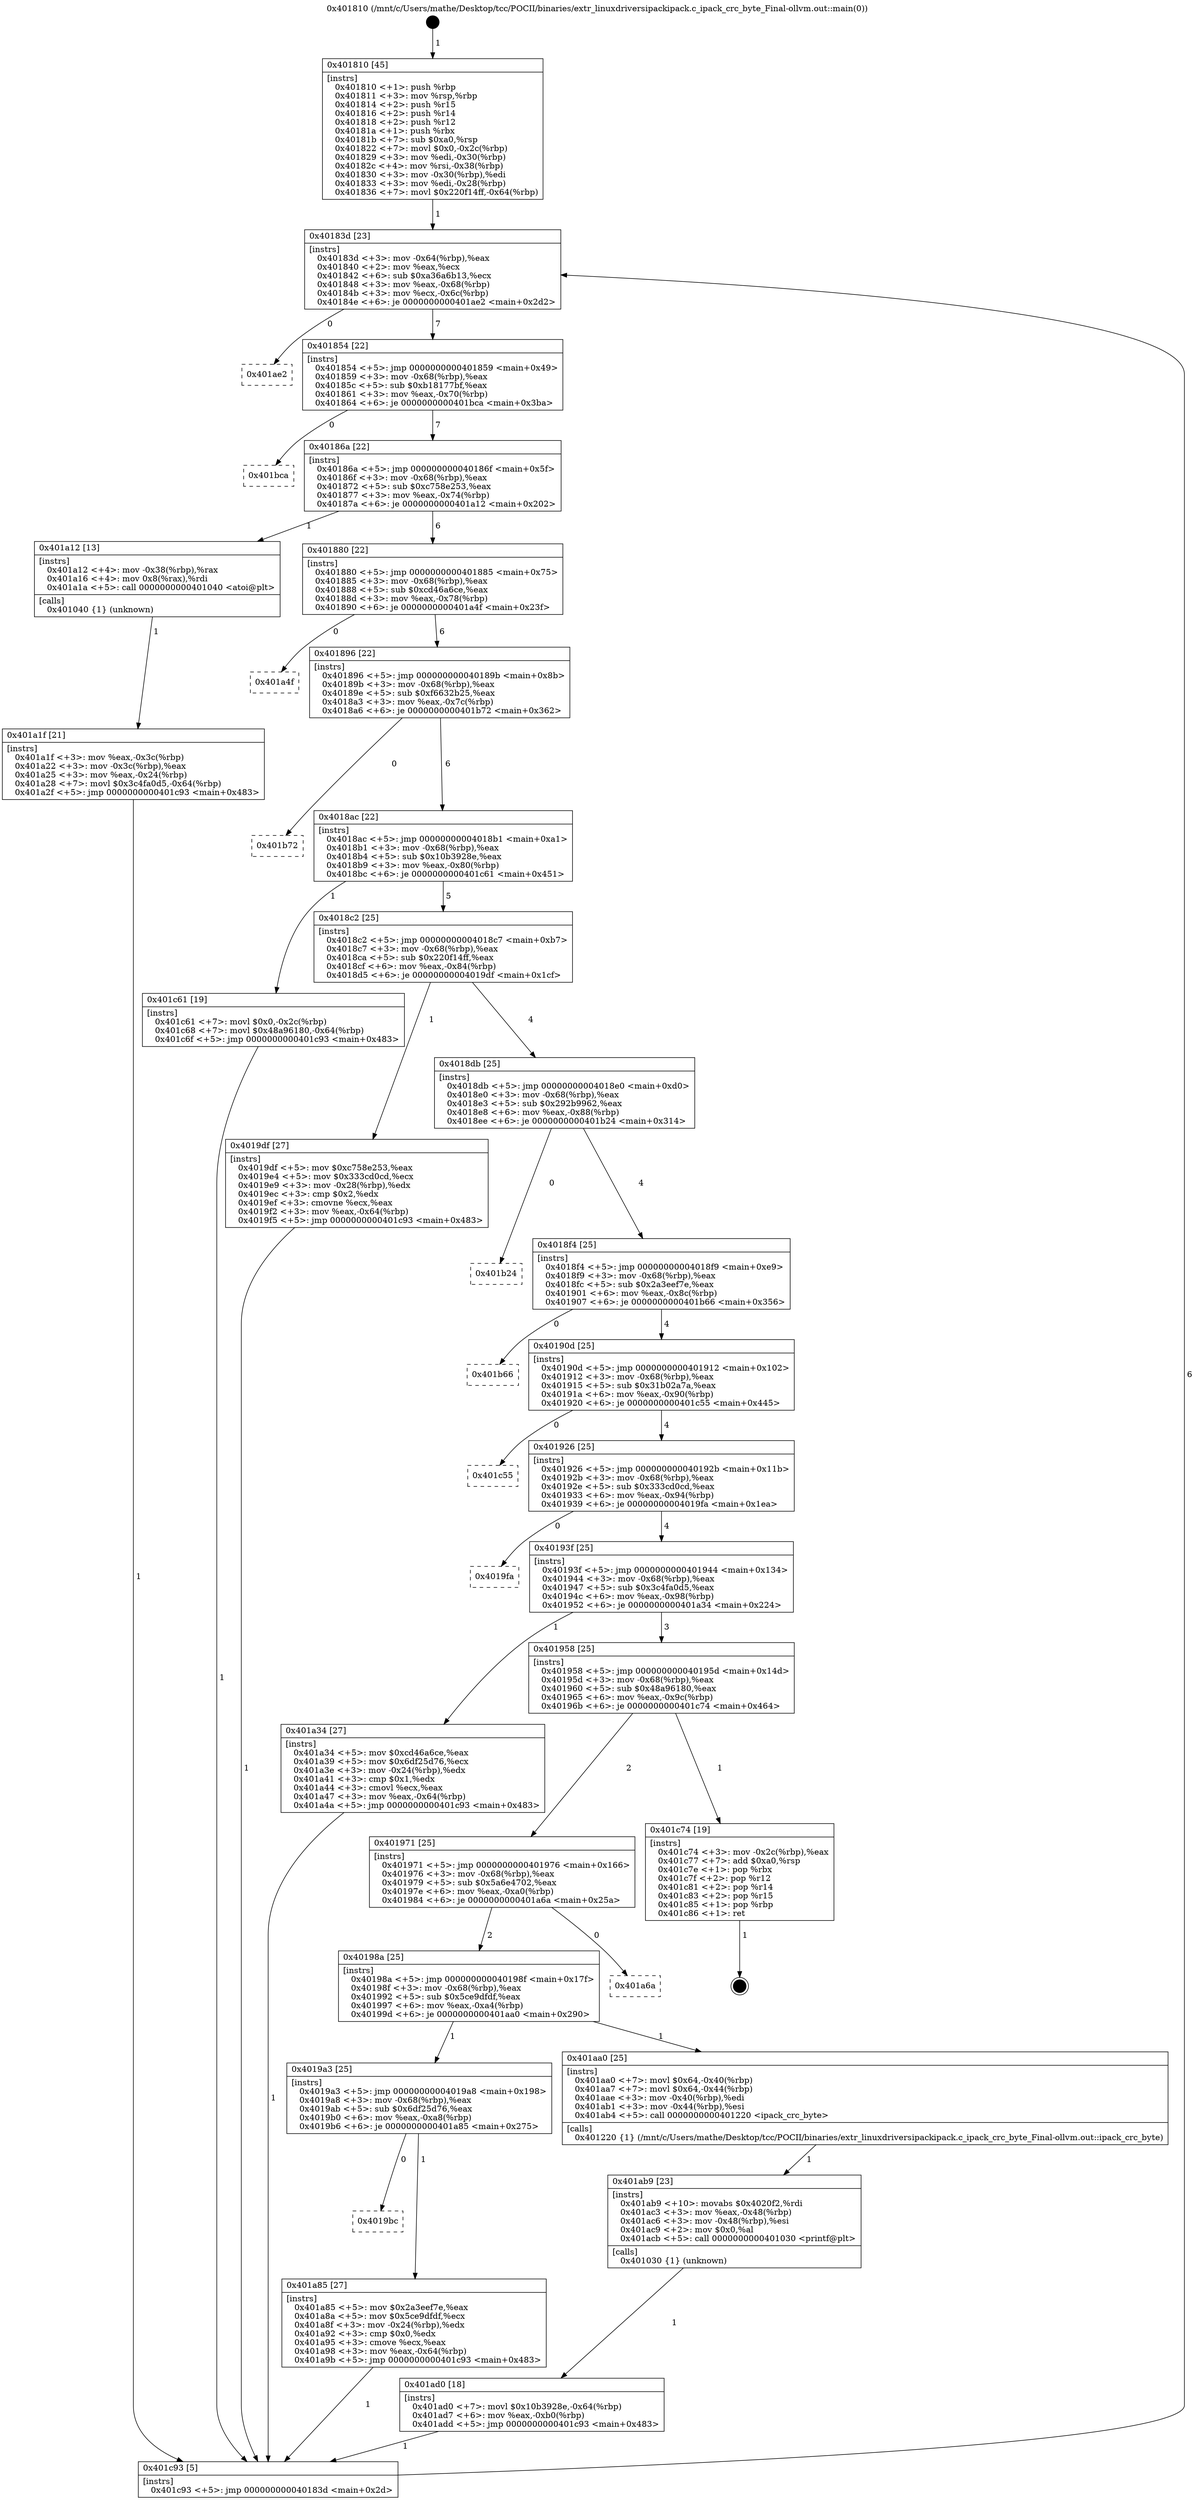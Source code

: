 digraph "0x401810" {
  label = "0x401810 (/mnt/c/Users/mathe/Desktop/tcc/POCII/binaries/extr_linuxdriversipackipack.c_ipack_crc_byte_Final-ollvm.out::main(0))"
  labelloc = "t"
  node[shape=record]

  Entry [label="",width=0.3,height=0.3,shape=circle,fillcolor=black,style=filled]
  "0x40183d" [label="{
     0x40183d [23]\l
     | [instrs]\l
     &nbsp;&nbsp;0x40183d \<+3\>: mov -0x64(%rbp),%eax\l
     &nbsp;&nbsp;0x401840 \<+2\>: mov %eax,%ecx\l
     &nbsp;&nbsp;0x401842 \<+6\>: sub $0xa36a6b13,%ecx\l
     &nbsp;&nbsp;0x401848 \<+3\>: mov %eax,-0x68(%rbp)\l
     &nbsp;&nbsp;0x40184b \<+3\>: mov %ecx,-0x6c(%rbp)\l
     &nbsp;&nbsp;0x40184e \<+6\>: je 0000000000401ae2 \<main+0x2d2\>\l
  }"]
  "0x401ae2" [label="{
     0x401ae2\l
  }", style=dashed]
  "0x401854" [label="{
     0x401854 [22]\l
     | [instrs]\l
     &nbsp;&nbsp;0x401854 \<+5\>: jmp 0000000000401859 \<main+0x49\>\l
     &nbsp;&nbsp;0x401859 \<+3\>: mov -0x68(%rbp),%eax\l
     &nbsp;&nbsp;0x40185c \<+5\>: sub $0xb18177bf,%eax\l
     &nbsp;&nbsp;0x401861 \<+3\>: mov %eax,-0x70(%rbp)\l
     &nbsp;&nbsp;0x401864 \<+6\>: je 0000000000401bca \<main+0x3ba\>\l
  }"]
  Exit [label="",width=0.3,height=0.3,shape=circle,fillcolor=black,style=filled,peripheries=2]
  "0x401bca" [label="{
     0x401bca\l
  }", style=dashed]
  "0x40186a" [label="{
     0x40186a [22]\l
     | [instrs]\l
     &nbsp;&nbsp;0x40186a \<+5\>: jmp 000000000040186f \<main+0x5f\>\l
     &nbsp;&nbsp;0x40186f \<+3\>: mov -0x68(%rbp),%eax\l
     &nbsp;&nbsp;0x401872 \<+5\>: sub $0xc758e253,%eax\l
     &nbsp;&nbsp;0x401877 \<+3\>: mov %eax,-0x74(%rbp)\l
     &nbsp;&nbsp;0x40187a \<+6\>: je 0000000000401a12 \<main+0x202\>\l
  }"]
  "0x401ad0" [label="{
     0x401ad0 [18]\l
     | [instrs]\l
     &nbsp;&nbsp;0x401ad0 \<+7\>: movl $0x10b3928e,-0x64(%rbp)\l
     &nbsp;&nbsp;0x401ad7 \<+6\>: mov %eax,-0xb0(%rbp)\l
     &nbsp;&nbsp;0x401add \<+5\>: jmp 0000000000401c93 \<main+0x483\>\l
  }"]
  "0x401a12" [label="{
     0x401a12 [13]\l
     | [instrs]\l
     &nbsp;&nbsp;0x401a12 \<+4\>: mov -0x38(%rbp),%rax\l
     &nbsp;&nbsp;0x401a16 \<+4\>: mov 0x8(%rax),%rdi\l
     &nbsp;&nbsp;0x401a1a \<+5\>: call 0000000000401040 \<atoi@plt\>\l
     | [calls]\l
     &nbsp;&nbsp;0x401040 \{1\} (unknown)\l
  }"]
  "0x401880" [label="{
     0x401880 [22]\l
     | [instrs]\l
     &nbsp;&nbsp;0x401880 \<+5\>: jmp 0000000000401885 \<main+0x75\>\l
     &nbsp;&nbsp;0x401885 \<+3\>: mov -0x68(%rbp),%eax\l
     &nbsp;&nbsp;0x401888 \<+5\>: sub $0xcd46a6ce,%eax\l
     &nbsp;&nbsp;0x40188d \<+3\>: mov %eax,-0x78(%rbp)\l
     &nbsp;&nbsp;0x401890 \<+6\>: je 0000000000401a4f \<main+0x23f\>\l
  }"]
  "0x401ab9" [label="{
     0x401ab9 [23]\l
     | [instrs]\l
     &nbsp;&nbsp;0x401ab9 \<+10\>: movabs $0x4020f2,%rdi\l
     &nbsp;&nbsp;0x401ac3 \<+3\>: mov %eax,-0x48(%rbp)\l
     &nbsp;&nbsp;0x401ac6 \<+3\>: mov -0x48(%rbp),%esi\l
     &nbsp;&nbsp;0x401ac9 \<+2\>: mov $0x0,%al\l
     &nbsp;&nbsp;0x401acb \<+5\>: call 0000000000401030 \<printf@plt\>\l
     | [calls]\l
     &nbsp;&nbsp;0x401030 \{1\} (unknown)\l
  }"]
  "0x401a4f" [label="{
     0x401a4f\l
  }", style=dashed]
  "0x401896" [label="{
     0x401896 [22]\l
     | [instrs]\l
     &nbsp;&nbsp;0x401896 \<+5\>: jmp 000000000040189b \<main+0x8b\>\l
     &nbsp;&nbsp;0x40189b \<+3\>: mov -0x68(%rbp),%eax\l
     &nbsp;&nbsp;0x40189e \<+5\>: sub $0xf6632b25,%eax\l
     &nbsp;&nbsp;0x4018a3 \<+3\>: mov %eax,-0x7c(%rbp)\l
     &nbsp;&nbsp;0x4018a6 \<+6\>: je 0000000000401b72 \<main+0x362\>\l
  }"]
  "0x4019bc" [label="{
     0x4019bc\l
  }", style=dashed]
  "0x401b72" [label="{
     0x401b72\l
  }", style=dashed]
  "0x4018ac" [label="{
     0x4018ac [22]\l
     | [instrs]\l
     &nbsp;&nbsp;0x4018ac \<+5\>: jmp 00000000004018b1 \<main+0xa1\>\l
     &nbsp;&nbsp;0x4018b1 \<+3\>: mov -0x68(%rbp),%eax\l
     &nbsp;&nbsp;0x4018b4 \<+5\>: sub $0x10b3928e,%eax\l
     &nbsp;&nbsp;0x4018b9 \<+3\>: mov %eax,-0x80(%rbp)\l
     &nbsp;&nbsp;0x4018bc \<+6\>: je 0000000000401c61 \<main+0x451\>\l
  }"]
  "0x401a85" [label="{
     0x401a85 [27]\l
     | [instrs]\l
     &nbsp;&nbsp;0x401a85 \<+5\>: mov $0x2a3eef7e,%eax\l
     &nbsp;&nbsp;0x401a8a \<+5\>: mov $0x5ce9dfdf,%ecx\l
     &nbsp;&nbsp;0x401a8f \<+3\>: mov -0x24(%rbp),%edx\l
     &nbsp;&nbsp;0x401a92 \<+3\>: cmp $0x0,%edx\l
     &nbsp;&nbsp;0x401a95 \<+3\>: cmove %ecx,%eax\l
     &nbsp;&nbsp;0x401a98 \<+3\>: mov %eax,-0x64(%rbp)\l
     &nbsp;&nbsp;0x401a9b \<+5\>: jmp 0000000000401c93 \<main+0x483\>\l
  }"]
  "0x401c61" [label="{
     0x401c61 [19]\l
     | [instrs]\l
     &nbsp;&nbsp;0x401c61 \<+7\>: movl $0x0,-0x2c(%rbp)\l
     &nbsp;&nbsp;0x401c68 \<+7\>: movl $0x48a96180,-0x64(%rbp)\l
     &nbsp;&nbsp;0x401c6f \<+5\>: jmp 0000000000401c93 \<main+0x483\>\l
  }"]
  "0x4018c2" [label="{
     0x4018c2 [25]\l
     | [instrs]\l
     &nbsp;&nbsp;0x4018c2 \<+5\>: jmp 00000000004018c7 \<main+0xb7\>\l
     &nbsp;&nbsp;0x4018c7 \<+3\>: mov -0x68(%rbp),%eax\l
     &nbsp;&nbsp;0x4018ca \<+5\>: sub $0x220f14ff,%eax\l
     &nbsp;&nbsp;0x4018cf \<+6\>: mov %eax,-0x84(%rbp)\l
     &nbsp;&nbsp;0x4018d5 \<+6\>: je 00000000004019df \<main+0x1cf\>\l
  }"]
  "0x4019a3" [label="{
     0x4019a3 [25]\l
     | [instrs]\l
     &nbsp;&nbsp;0x4019a3 \<+5\>: jmp 00000000004019a8 \<main+0x198\>\l
     &nbsp;&nbsp;0x4019a8 \<+3\>: mov -0x68(%rbp),%eax\l
     &nbsp;&nbsp;0x4019ab \<+5\>: sub $0x6df25d76,%eax\l
     &nbsp;&nbsp;0x4019b0 \<+6\>: mov %eax,-0xa8(%rbp)\l
     &nbsp;&nbsp;0x4019b6 \<+6\>: je 0000000000401a85 \<main+0x275\>\l
  }"]
  "0x4019df" [label="{
     0x4019df [27]\l
     | [instrs]\l
     &nbsp;&nbsp;0x4019df \<+5\>: mov $0xc758e253,%eax\l
     &nbsp;&nbsp;0x4019e4 \<+5\>: mov $0x333cd0cd,%ecx\l
     &nbsp;&nbsp;0x4019e9 \<+3\>: mov -0x28(%rbp),%edx\l
     &nbsp;&nbsp;0x4019ec \<+3\>: cmp $0x2,%edx\l
     &nbsp;&nbsp;0x4019ef \<+3\>: cmovne %ecx,%eax\l
     &nbsp;&nbsp;0x4019f2 \<+3\>: mov %eax,-0x64(%rbp)\l
     &nbsp;&nbsp;0x4019f5 \<+5\>: jmp 0000000000401c93 \<main+0x483\>\l
  }"]
  "0x4018db" [label="{
     0x4018db [25]\l
     | [instrs]\l
     &nbsp;&nbsp;0x4018db \<+5\>: jmp 00000000004018e0 \<main+0xd0\>\l
     &nbsp;&nbsp;0x4018e0 \<+3\>: mov -0x68(%rbp),%eax\l
     &nbsp;&nbsp;0x4018e3 \<+5\>: sub $0x292b9962,%eax\l
     &nbsp;&nbsp;0x4018e8 \<+6\>: mov %eax,-0x88(%rbp)\l
     &nbsp;&nbsp;0x4018ee \<+6\>: je 0000000000401b24 \<main+0x314\>\l
  }"]
  "0x401c93" [label="{
     0x401c93 [5]\l
     | [instrs]\l
     &nbsp;&nbsp;0x401c93 \<+5\>: jmp 000000000040183d \<main+0x2d\>\l
  }"]
  "0x401810" [label="{
     0x401810 [45]\l
     | [instrs]\l
     &nbsp;&nbsp;0x401810 \<+1\>: push %rbp\l
     &nbsp;&nbsp;0x401811 \<+3\>: mov %rsp,%rbp\l
     &nbsp;&nbsp;0x401814 \<+2\>: push %r15\l
     &nbsp;&nbsp;0x401816 \<+2\>: push %r14\l
     &nbsp;&nbsp;0x401818 \<+2\>: push %r12\l
     &nbsp;&nbsp;0x40181a \<+1\>: push %rbx\l
     &nbsp;&nbsp;0x40181b \<+7\>: sub $0xa0,%rsp\l
     &nbsp;&nbsp;0x401822 \<+7\>: movl $0x0,-0x2c(%rbp)\l
     &nbsp;&nbsp;0x401829 \<+3\>: mov %edi,-0x30(%rbp)\l
     &nbsp;&nbsp;0x40182c \<+4\>: mov %rsi,-0x38(%rbp)\l
     &nbsp;&nbsp;0x401830 \<+3\>: mov -0x30(%rbp),%edi\l
     &nbsp;&nbsp;0x401833 \<+3\>: mov %edi,-0x28(%rbp)\l
     &nbsp;&nbsp;0x401836 \<+7\>: movl $0x220f14ff,-0x64(%rbp)\l
  }"]
  "0x401a1f" [label="{
     0x401a1f [21]\l
     | [instrs]\l
     &nbsp;&nbsp;0x401a1f \<+3\>: mov %eax,-0x3c(%rbp)\l
     &nbsp;&nbsp;0x401a22 \<+3\>: mov -0x3c(%rbp),%eax\l
     &nbsp;&nbsp;0x401a25 \<+3\>: mov %eax,-0x24(%rbp)\l
     &nbsp;&nbsp;0x401a28 \<+7\>: movl $0x3c4fa0d5,-0x64(%rbp)\l
     &nbsp;&nbsp;0x401a2f \<+5\>: jmp 0000000000401c93 \<main+0x483\>\l
  }"]
  "0x401aa0" [label="{
     0x401aa0 [25]\l
     | [instrs]\l
     &nbsp;&nbsp;0x401aa0 \<+7\>: movl $0x64,-0x40(%rbp)\l
     &nbsp;&nbsp;0x401aa7 \<+7\>: movl $0x64,-0x44(%rbp)\l
     &nbsp;&nbsp;0x401aae \<+3\>: mov -0x40(%rbp),%edi\l
     &nbsp;&nbsp;0x401ab1 \<+3\>: mov -0x44(%rbp),%esi\l
     &nbsp;&nbsp;0x401ab4 \<+5\>: call 0000000000401220 \<ipack_crc_byte\>\l
     | [calls]\l
     &nbsp;&nbsp;0x401220 \{1\} (/mnt/c/Users/mathe/Desktop/tcc/POCII/binaries/extr_linuxdriversipackipack.c_ipack_crc_byte_Final-ollvm.out::ipack_crc_byte)\l
  }"]
  "0x401b24" [label="{
     0x401b24\l
  }", style=dashed]
  "0x4018f4" [label="{
     0x4018f4 [25]\l
     | [instrs]\l
     &nbsp;&nbsp;0x4018f4 \<+5\>: jmp 00000000004018f9 \<main+0xe9\>\l
     &nbsp;&nbsp;0x4018f9 \<+3\>: mov -0x68(%rbp),%eax\l
     &nbsp;&nbsp;0x4018fc \<+5\>: sub $0x2a3eef7e,%eax\l
     &nbsp;&nbsp;0x401901 \<+6\>: mov %eax,-0x8c(%rbp)\l
     &nbsp;&nbsp;0x401907 \<+6\>: je 0000000000401b66 \<main+0x356\>\l
  }"]
  "0x40198a" [label="{
     0x40198a [25]\l
     | [instrs]\l
     &nbsp;&nbsp;0x40198a \<+5\>: jmp 000000000040198f \<main+0x17f\>\l
     &nbsp;&nbsp;0x40198f \<+3\>: mov -0x68(%rbp),%eax\l
     &nbsp;&nbsp;0x401992 \<+5\>: sub $0x5ce9dfdf,%eax\l
     &nbsp;&nbsp;0x401997 \<+6\>: mov %eax,-0xa4(%rbp)\l
     &nbsp;&nbsp;0x40199d \<+6\>: je 0000000000401aa0 \<main+0x290\>\l
  }"]
  "0x401b66" [label="{
     0x401b66\l
  }", style=dashed]
  "0x40190d" [label="{
     0x40190d [25]\l
     | [instrs]\l
     &nbsp;&nbsp;0x40190d \<+5\>: jmp 0000000000401912 \<main+0x102\>\l
     &nbsp;&nbsp;0x401912 \<+3\>: mov -0x68(%rbp),%eax\l
     &nbsp;&nbsp;0x401915 \<+5\>: sub $0x31b02a7a,%eax\l
     &nbsp;&nbsp;0x40191a \<+6\>: mov %eax,-0x90(%rbp)\l
     &nbsp;&nbsp;0x401920 \<+6\>: je 0000000000401c55 \<main+0x445\>\l
  }"]
  "0x401a6a" [label="{
     0x401a6a\l
  }", style=dashed]
  "0x401c55" [label="{
     0x401c55\l
  }", style=dashed]
  "0x401926" [label="{
     0x401926 [25]\l
     | [instrs]\l
     &nbsp;&nbsp;0x401926 \<+5\>: jmp 000000000040192b \<main+0x11b\>\l
     &nbsp;&nbsp;0x40192b \<+3\>: mov -0x68(%rbp),%eax\l
     &nbsp;&nbsp;0x40192e \<+5\>: sub $0x333cd0cd,%eax\l
     &nbsp;&nbsp;0x401933 \<+6\>: mov %eax,-0x94(%rbp)\l
     &nbsp;&nbsp;0x401939 \<+6\>: je 00000000004019fa \<main+0x1ea\>\l
  }"]
  "0x401971" [label="{
     0x401971 [25]\l
     | [instrs]\l
     &nbsp;&nbsp;0x401971 \<+5\>: jmp 0000000000401976 \<main+0x166\>\l
     &nbsp;&nbsp;0x401976 \<+3\>: mov -0x68(%rbp),%eax\l
     &nbsp;&nbsp;0x401979 \<+5\>: sub $0x5a6e4702,%eax\l
     &nbsp;&nbsp;0x40197e \<+6\>: mov %eax,-0xa0(%rbp)\l
     &nbsp;&nbsp;0x401984 \<+6\>: je 0000000000401a6a \<main+0x25a\>\l
  }"]
  "0x4019fa" [label="{
     0x4019fa\l
  }", style=dashed]
  "0x40193f" [label="{
     0x40193f [25]\l
     | [instrs]\l
     &nbsp;&nbsp;0x40193f \<+5\>: jmp 0000000000401944 \<main+0x134\>\l
     &nbsp;&nbsp;0x401944 \<+3\>: mov -0x68(%rbp),%eax\l
     &nbsp;&nbsp;0x401947 \<+5\>: sub $0x3c4fa0d5,%eax\l
     &nbsp;&nbsp;0x40194c \<+6\>: mov %eax,-0x98(%rbp)\l
     &nbsp;&nbsp;0x401952 \<+6\>: je 0000000000401a34 \<main+0x224\>\l
  }"]
  "0x401c74" [label="{
     0x401c74 [19]\l
     | [instrs]\l
     &nbsp;&nbsp;0x401c74 \<+3\>: mov -0x2c(%rbp),%eax\l
     &nbsp;&nbsp;0x401c77 \<+7\>: add $0xa0,%rsp\l
     &nbsp;&nbsp;0x401c7e \<+1\>: pop %rbx\l
     &nbsp;&nbsp;0x401c7f \<+2\>: pop %r12\l
     &nbsp;&nbsp;0x401c81 \<+2\>: pop %r14\l
     &nbsp;&nbsp;0x401c83 \<+2\>: pop %r15\l
     &nbsp;&nbsp;0x401c85 \<+1\>: pop %rbp\l
     &nbsp;&nbsp;0x401c86 \<+1\>: ret\l
  }"]
  "0x401a34" [label="{
     0x401a34 [27]\l
     | [instrs]\l
     &nbsp;&nbsp;0x401a34 \<+5\>: mov $0xcd46a6ce,%eax\l
     &nbsp;&nbsp;0x401a39 \<+5\>: mov $0x6df25d76,%ecx\l
     &nbsp;&nbsp;0x401a3e \<+3\>: mov -0x24(%rbp),%edx\l
     &nbsp;&nbsp;0x401a41 \<+3\>: cmp $0x1,%edx\l
     &nbsp;&nbsp;0x401a44 \<+3\>: cmovl %ecx,%eax\l
     &nbsp;&nbsp;0x401a47 \<+3\>: mov %eax,-0x64(%rbp)\l
     &nbsp;&nbsp;0x401a4a \<+5\>: jmp 0000000000401c93 \<main+0x483\>\l
  }"]
  "0x401958" [label="{
     0x401958 [25]\l
     | [instrs]\l
     &nbsp;&nbsp;0x401958 \<+5\>: jmp 000000000040195d \<main+0x14d\>\l
     &nbsp;&nbsp;0x40195d \<+3\>: mov -0x68(%rbp),%eax\l
     &nbsp;&nbsp;0x401960 \<+5\>: sub $0x48a96180,%eax\l
     &nbsp;&nbsp;0x401965 \<+6\>: mov %eax,-0x9c(%rbp)\l
     &nbsp;&nbsp;0x40196b \<+6\>: je 0000000000401c74 \<main+0x464\>\l
  }"]
  Entry -> "0x401810" [label=" 1"]
  "0x40183d" -> "0x401ae2" [label=" 0"]
  "0x40183d" -> "0x401854" [label=" 7"]
  "0x401c74" -> Exit [label=" 1"]
  "0x401854" -> "0x401bca" [label=" 0"]
  "0x401854" -> "0x40186a" [label=" 7"]
  "0x401c61" -> "0x401c93" [label=" 1"]
  "0x40186a" -> "0x401a12" [label=" 1"]
  "0x40186a" -> "0x401880" [label=" 6"]
  "0x401ad0" -> "0x401c93" [label=" 1"]
  "0x401880" -> "0x401a4f" [label=" 0"]
  "0x401880" -> "0x401896" [label=" 6"]
  "0x401ab9" -> "0x401ad0" [label=" 1"]
  "0x401896" -> "0x401b72" [label=" 0"]
  "0x401896" -> "0x4018ac" [label=" 6"]
  "0x401aa0" -> "0x401ab9" [label=" 1"]
  "0x4018ac" -> "0x401c61" [label=" 1"]
  "0x4018ac" -> "0x4018c2" [label=" 5"]
  "0x401a85" -> "0x401c93" [label=" 1"]
  "0x4018c2" -> "0x4019df" [label=" 1"]
  "0x4018c2" -> "0x4018db" [label=" 4"]
  "0x4019df" -> "0x401c93" [label=" 1"]
  "0x401810" -> "0x40183d" [label=" 1"]
  "0x401c93" -> "0x40183d" [label=" 6"]
  "0x401a12" -> "0x401a1f" [label=" 1"]
  "0x401a1f" -> "0x401c93" [label=" 1"]
  "0x4019a3" -> "0x401a85" [label=" 1"]
  "0x4018db" -> "0x401b24" [label=" 0"]
  "0x4018db" -> "0x4018f4" [label=" 4"]
  "0x4019a3" -> "0x4019bc" [label=" 0"]
  "0x4018f4" -> "0x401b66" [label=" 0"]
  "0x4018f4" -> "0x40190d" [label=" 4"]
  "0x40198a" -> "0x401aa0" [label=" 1"]
  "0x40190d" -> "0x401c55" [label=" 0"]
  "0x40190d" -> "0x401926" [label=" 4"]
  "0x40198a" -> "0x4019a3" [label=" 1"]
  "0x401926" -> "0x4019fa" [label=" 0"]
  "0x401926" -> "0x40193f" [label=" 4"]
  "0x401971" -> "0x401a6a" [label=" 0"]
  "0x40193f" -> "0x401a34" [label=" 1"]
  "0x40193f" -> "0x401958" [label=" 3"]
  "0x401a34" -> "0x401c93" [label=" 1"]
  "0x401971" -> "0x40198a" [label=" 2"]
  "0x401958" -> "0x401c74" [label=" 1"]
  "0x401958" -> "0x401971" [label=" 2"]
}
